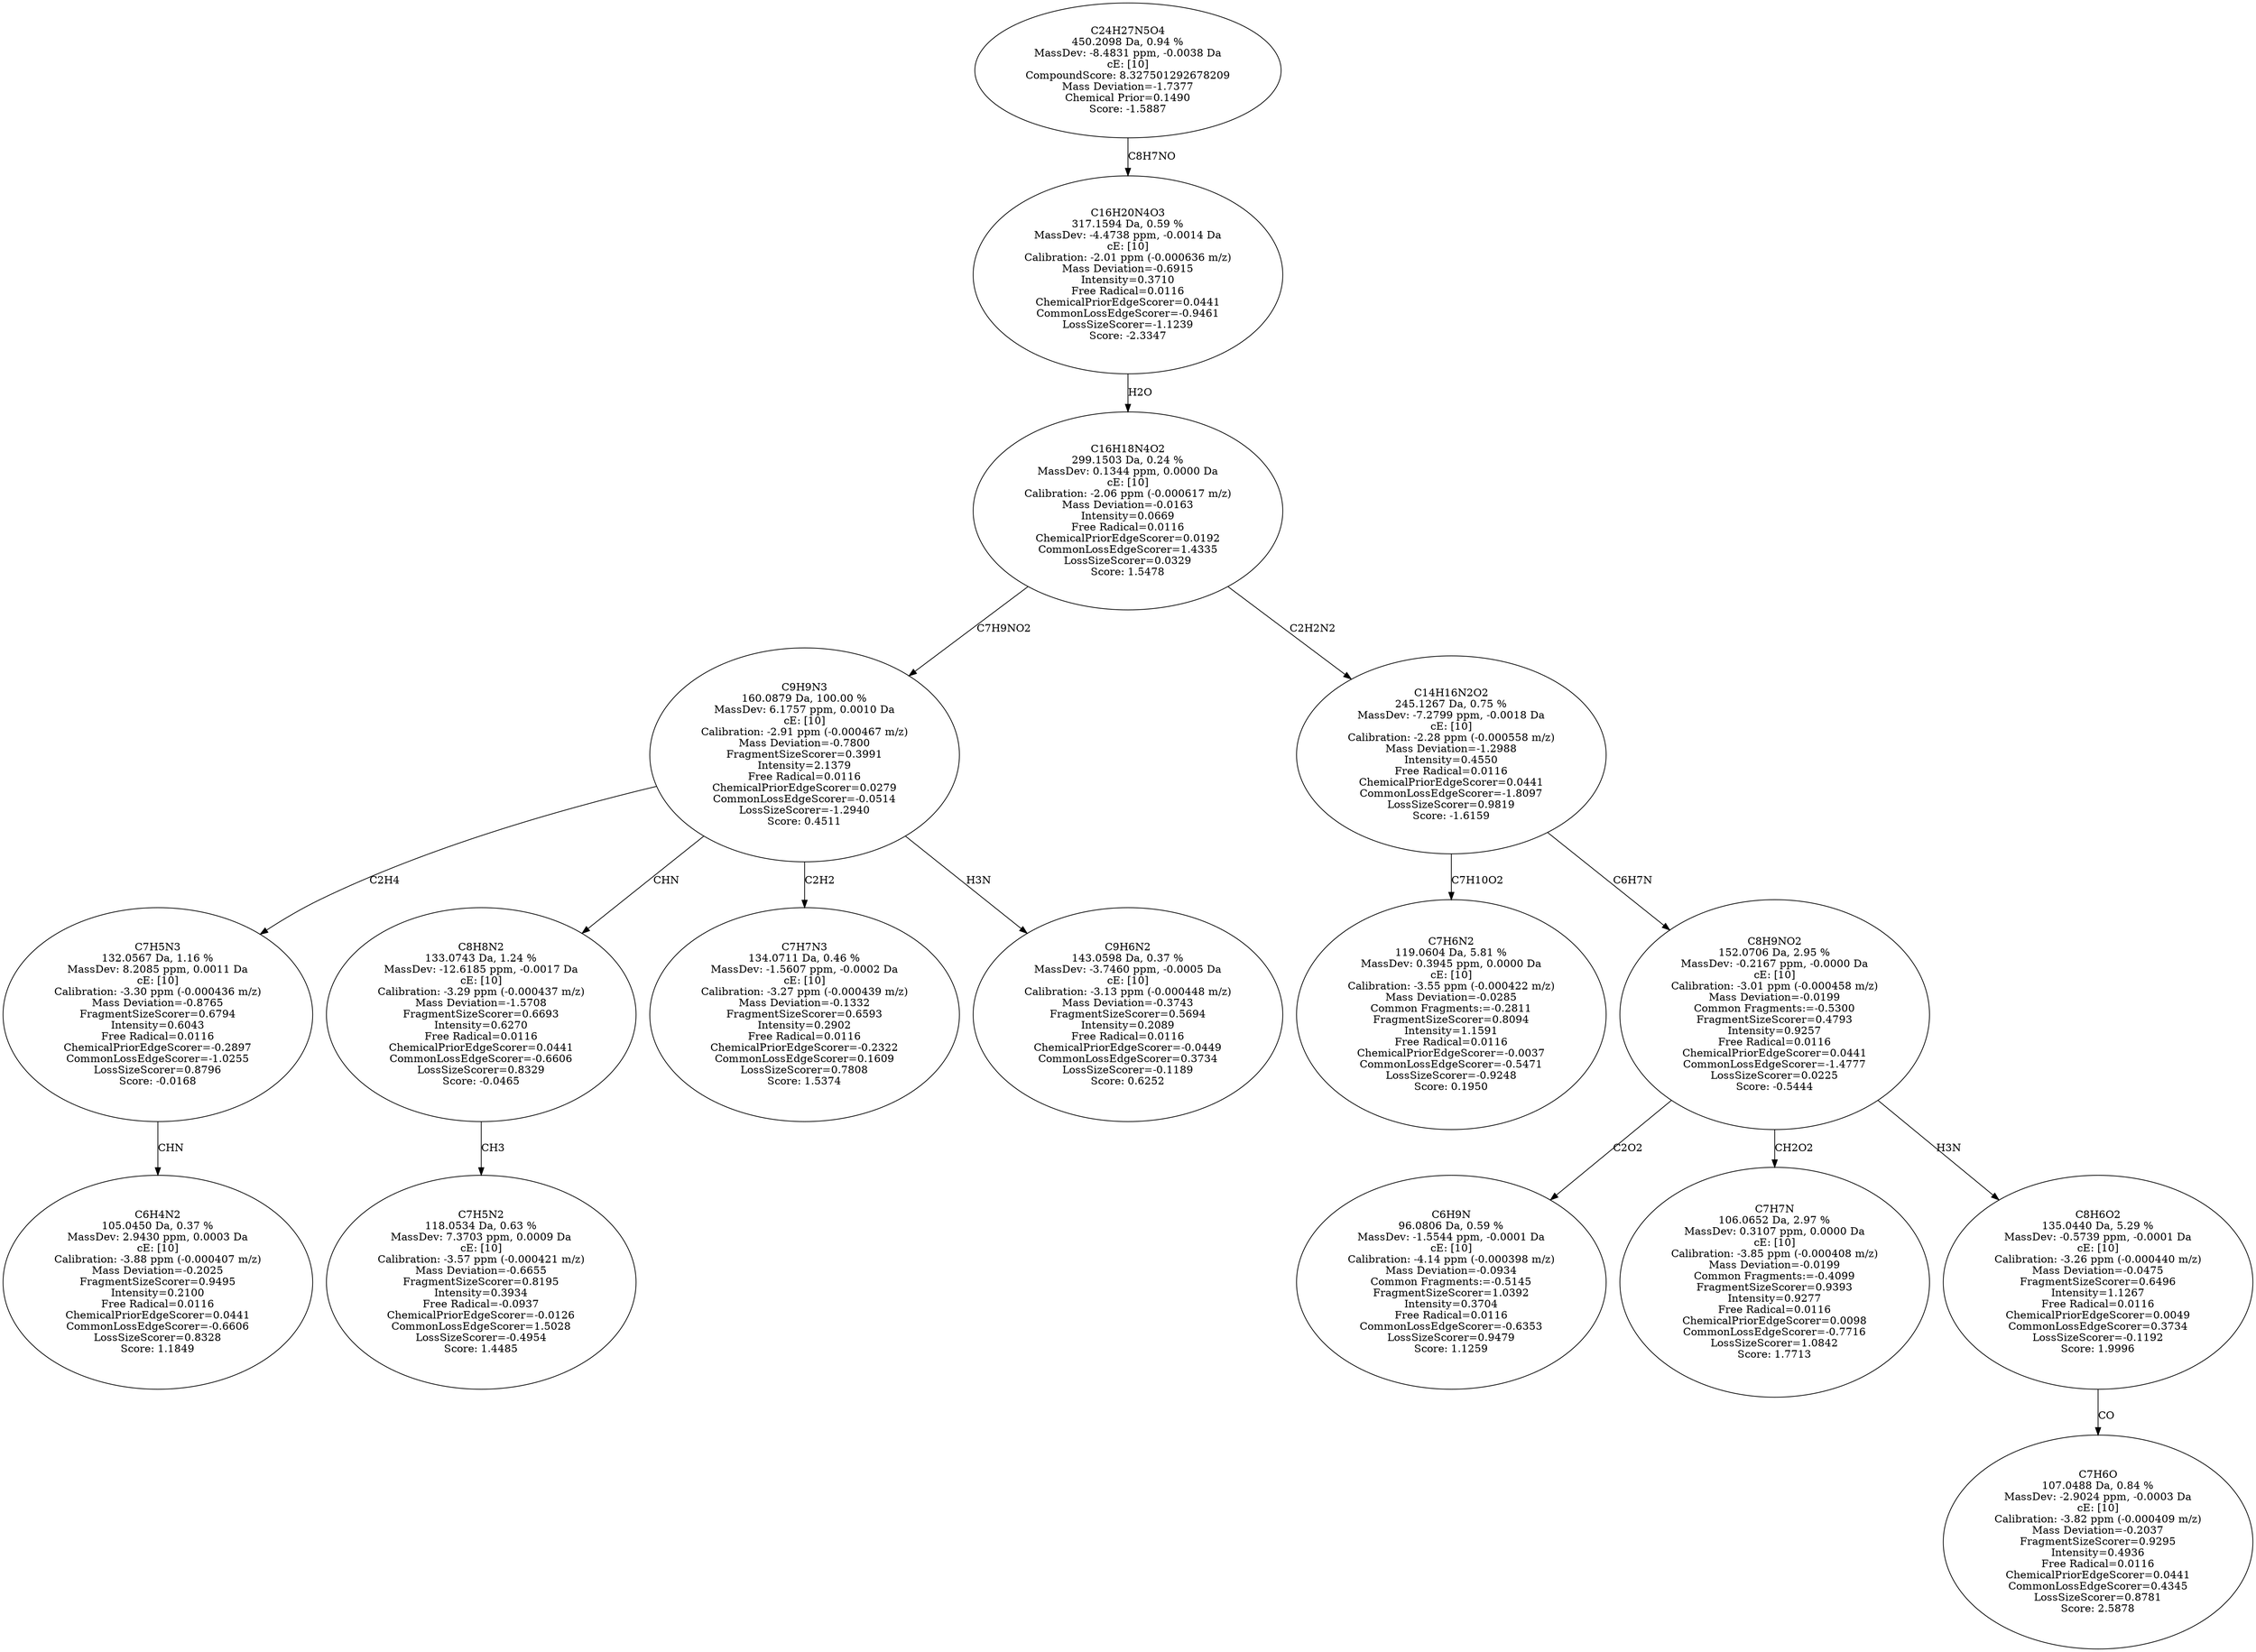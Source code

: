 strict digraph {
v1 [label="C6H4N2\n105.0450 Da, 0.37 %\nMassDev: 2.9430 ppm, 0.0003 Da\ncE: [10]\nCalibration: -3.88 ppm (-0.000407 m/z)\nMass Deviation=-0.2025\nFragmentSizeScorer=0.9495\nIntensity=0.2100\nFree Radical=0.0116\nChemicalPriorEdgeScorer=0.0441\nCommonLossEdgeScorer=-0.6606\nLossSizeScorer=0.8328\nScore: 1.1849"];
v2 [label="C7H5N3\n132.0567 Da, 1.16 %\nMassDev: 8.2085 ppm, 0.0011 Da\ncE: [10]\nCalibration: -3.30 ppm (-0.000436 m/z)\nMass Deviation=-0.8765\nFragmentSizeScorer=0.6794\nIntensity=0.6043\nFree Radical=0.0116\nChemicalPriorEdgeScorer=-0.2897\nCommonLossEdgeScorer=-1.0255\nLossSizeScorer=0.8796\nScore: -0.0168"];
v3 [label="C7H5N2\n118.0534 Da, 0.63 %\nMassDev: 7.3703 ppm, 0.0009 Da\ncE: [10]\nCalibration: -3.57 ppm (-0.000421 m/z)\nMass Deviation=-0.6655\nFragmentSizeScorer=0.8195\nIntensity=0.3934\nFree Radical=-0.0937\nChemicalPriorEdgeScorer=-0.0126\nCommonLossEdgeScorer=1.5028\nLossSizeScorer=-0.4954\nScore: 1.4485"];
v4 [label="C8H8N2\n133.0743 Da, 1.24 %\nMassDev: -12.6185 ppm, -0.0017 Da\ncE: [10]\nCalibration: -3.29 ppm (-0.000437 m/z)\nMass Deviation=-1.5708\nFragmentSizeScorer=0.6693\nIntensity=0.6270\nFree Radical=0.0116\nChemicalPriorEdgeScorer=0.0441\nCommonLossEdgeScorer=-0.6606\nLossSizeScorer=0.8329\nScore: -0.0465"];
v5 [label="C7H7N3\n134.0711 Da, 0.46 %\nMassDev: -1.5607 ppm, -0.0002 Da\ncE: [10]\nCalibration: -3.27 ppm (-0.000439 m/z)\nMass Deviation=-0.1332\nFragmentSizeScorer=0.6593\nIntensity=0.2902\nFree Radical=0.0116\nChemicalPriorEdgeScorer=-0.2322\nCommonLossEdgeScorer=0.1609\nLossSizeScorer=0.7808\nScore: 1.5374"];
v6 [label="C9H6N2\n143.0598 Da, 0.37 %\nMassDev: -3.7460 ppm, -0.0005 Da\ncE: [10]\nCalibration: -3.13 ppm (-0.000448 m/z)\nMass Deviation=-0.3743\nFragmentSizeScorer=0.5694\nIntensity=0.2089\nFree Radical=0.0116\nChemicalPriorEdgeScorer=-0.0449\nCommonLossEdgeScorer=0.3734\nLossSizeScorer=-0.1189\nScore: 0.6252"];
v7 [label="C9H9N3\n160.0879 Da, 100.00 %\nMassDev: 6.1757 ppm, 0.0010 Da\ncE: [10]\nCalibration: -2.91 ppm (-0.000467 m/z)\nMass Deviation=-0.7800\nFragmentSizeScorer=0.3991\nIntensity=2.1379\nFree Radical=0.0116\nChemicalPriorEdgeScorer=0.0279\nCommonLossEdgeScorer=-0.0514\nLossSizeScorer=-1.2940\nScore: 0.4511"];
v8 [label="C7H6N2\n119.0604 Da, 5.81 %\nMassDev: 0.3945 ppm, 0.0000 Da\ncE: [10]\nCalibration: -3.55 ppm (-0.000422 m/z)\nMass Deviation=-0.0285\nCommon Fragments:=-0.2811\nFragmentSizeScorer=0.8094\nIntensity=1.1591\nFree Radical=0.0116\nChemicalPriorEdgeScorer=-0.0037\nCommonLossEdgeScorer=-0.5471\nLossSizeScorer=-0.9248\nScore: 0.1950"];
v9 [label="C6H9N\n96.0806 Da, 0.59 %\nMassDev: -1.5544 ppm, -0.0001 Da\ncE: [10]\nCalibration: -4.14 ppm (-0.000398 m/z)\nMass Deviation=-0.0934\nCommon Fragments:=-0.5145\nFragmentSizeScorer=1.0392\nIntensity=0.3704\nFree Radical=0.0116\nCommonLossEdgeScorer=-0.6353\nLossSizeScorer=0.9479\nScore: 1.1259"];
v10 [label="C7H7N\n106.0652 Da, 2.97 %\nMassDev: 0.3107 ppm, 0.0000 Da\ncE: [10]\nCalibration: -3.85 ppm (-0.000408 m/z)\nMass Deviation=-0.0199\nCommon Fragments:=-0.4099\nFragmentSizeScorer=0.9393\nIntensity=0.9277\nFree Radical=0.0116\nChemicalPriorEdgeScorer=0.0098\nCommonLossEdgeScorer=-0.7716\nLossSizeScorer=1.0842\nScore: 1.7713"];
v11 [label="C7H6O\n107.0488 Da, 0.84 %\nMassDev: -2.9024 ppm, -0.0003 Da\ncE: [10]\nCalibration: -3.82 ppm (-0.000409 m/z)\nMass Deviation=-0.2037\nFragmentSizeScorer=0.9295\nIntensity=0.4936\nFree Radical=0.0116\nChemicalPriorEdgeScorer=0.0441\nCommonLossEdgeScorer=0.4345\nLossSizeScorer=0.8781\nScore: 2.5878"];
v12 [label="C8H6O2\n135.0440 Da, 5.29 %\nMassDev: -0.5739 ppm, -0.0001 Da\ncE: [10]\nCalibration: -3.26 ppm (-0.000440 m/z)\nMass Deviation=-0.0475\nFragmentSizeScorer=0.6496\nIntensity=1.1267\nFree Radical=0.0116\nChemicalPriorEdgeScorer=0.0049\nCommonLossEdgeScorer=0.3734\nLossSizeScorer=-0.1192\nScore: 1.9996"];
v13 [label="C8H9NO2\n152.0706 Da, 2.95 %\nMassDev: -0.2167 ppm, -0.0000 Da\ncE: [10]\nCalibration: -3.01 ppm (-0.000458 m/z)\nMass Deviation=-0.0199\nCommon Fragments:=-0.5300\nFragmentSizeScorer=0.4793\nIntensity=0.9257\nFree Radical=0.0116\nChemicalPriorEdgeScorer=0.0441\nCommonLossEdgeScorer=-1.4777\nLossSizeScorer=0.0225\nScore: -0.5444"];
v14 [label="C14H16N2O2\n245.1267 Da, 0.75 %\nMassDev: -7.2799 ppm, -0.0018 Da\ncE: [10]\nCalibration: -2.28 ppm (-0.000558 m/z)\nMass Deviation=-1.2988\nIntensity=0.4550\nFree Radical=0.0116\nChemicalPriorEdgeScorer=0.0441\nCommonLossEdgeScorer=-1.8097\nLossSizeScorer=0.9819\nScore: -1.6159"];
v15 [label="C16H18N4O2\n299.1503 Da, 0.24 %\nMassDev: 0.1344 ppm, 0.0000 Da\ncE: [10]\nCalibration: -2.06 ppm (-0.000617 m/z)\nMass Deviation=-0.0163\nIntensity=0.0669\nFree Radical=0.0116\nChemicalPriorEdgeScorer=0.0192\nCommonLossEdgeScorer=1.4335\nLossSizeScorer=0.0329\nScore: 1.5478"];
v16 [label="C16H20N4O3\n317.1594 Da, 0.59 %\nMassDev: -4.4738 ppm, -0.0014 Da\ncE: [10]\nCalibration: -2.01 ppm (-0.000636 m/z)\nMass Deviation=-0.6915\nIntensity=0.3710\nFree Radical=0.0116\nChemicalPriorEdgeScorer=0.0441\nCommonLossEdgeScorer=-0.9461\nLossSizeScorer=-1.1239\nScore: -2.3347"];
v17 [label="C24H27N5O4\n450.2098 Da, 0.94 %\nMassDev: -8.4831 ppm, -0.0038 Da\ncE: [10]\nCompoundScore: 8.327501292678209\nMass Deviation=-1.7377\nChemical Prior=0.1490\nScore: -1.5887"];
v2 -> v1 [label="CHN"];
v7 -> v2 [label="C2H4"];
v4 -> v3 [label="CH3"];
v7 -> v4 [label="CHN"];
v7 -> v5 [label="C2H2"];
v7 -> v6 [label="H3N"];
v15 -> v7 [label="C7H9NO2"];
v14 -> v8 [label="C7H10O2"];
v13 -> v9 [label="C2O2"];
v13 -> v10 [label="CH2O2"];
v12 -> v11 [label="CO"];
v13 -> v12 [label="H3N"];
v14 -> v13 [label="C6H7N"];
v15 -> v14 [label="C2H2N2"];
v16 -> v15 [label="H2O"];
v17 -> v16 [label="C8H7NO"];
}